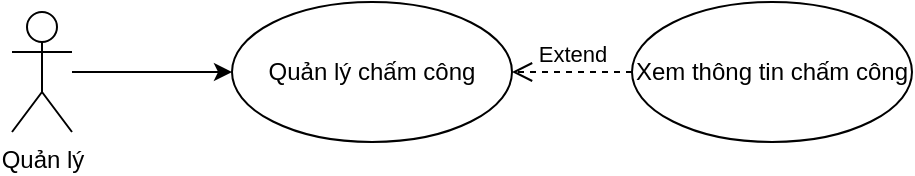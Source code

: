 <mxfile version="24.9.1">
  <diagram name="Trang-1" id="QKUE_ooXcnDkt1vQZddo">
    <mxGraphModel dx="1050" dy="522" grid="1" gridSize="10" guides="1" tooltips="1" connect="1" arrows="1" fold="1" page="1" pageScale="1" pageWidth="827" pageHeight="1169" math="0" shadow="0">
      <root>
        <mxCell id="0" />
        <mxCell id="1" parent="0" />
        <mxCell id="s0A9FFqCOSbbXMuvmdED-3" style="edgeStyle=orthogonalEdgeStyle;rounded=0;orthogonalLoop=1;jettySize=auto;html=1;" parent="1" source="s0A9FFqCOSbbXMuvmdED-1" target="s0A9FFqCOSbbXMuvmdED-2" edge="1">
          <mxGeometry relative="1" as="geometry" />
        </mxCell>
        <mxCell id="s0A9FFqCOSbbXMuvmdED-1" value="Quản lý" style="shape=umlActor;verticalLabelPosition=bottom;verticalAlign=top;html=1;outlineConnect=0;" parent="1" vertex="1">
          <mxGeometry x="60" y="200" width="30" height="60" as="geometry" />
        </mxCell>
        <mxCell id="s0A9FFqCOSbbXMuvmdED-2" value="Quản lý chấm công" style="ellipse;whiteSpace=wrap;html=1;" parent="1" vertex="1">
          <mxGeometry x="170" y="195" width="140" height="70" as="geometry" />
        </mxCell>
        <mxCell id="s0A9FFqCOSbbXMuvmdED-9" value="Extend" style="html=1;verticalAlign=bottom;endArrow=open;dashed=1;endSize=8;curved=0;rounded=0;" parent="1" source="s0A9FFqCOSbbXMuvmdED-5" target="s0A9FFqCOSbbXMuvmdED-2" edge="1">
          <mxGeometry relative="1" as="geometry">
            <mxPoint x="394" y="186" as="sourcePoint" />
            <mxPoint x="306" y="219" as="targetPoint" />
            <mxPoint as="offset" />
          </mxGeometry>
        </mxCell>
        <mxCell id="s0A9FFqCOSbbXMuvmdED-5" value="Xem thông tin chấm công" style="ellipse;whiteSpace=wrap;html=1;" parent="1" vertex="1">
          <mxGeometry x="370" y="195" width="140" height="70" as="geometry" />
        </mxCell>
      </root>
    </mxGraphModel>
  </diagram>
</mxfile>
